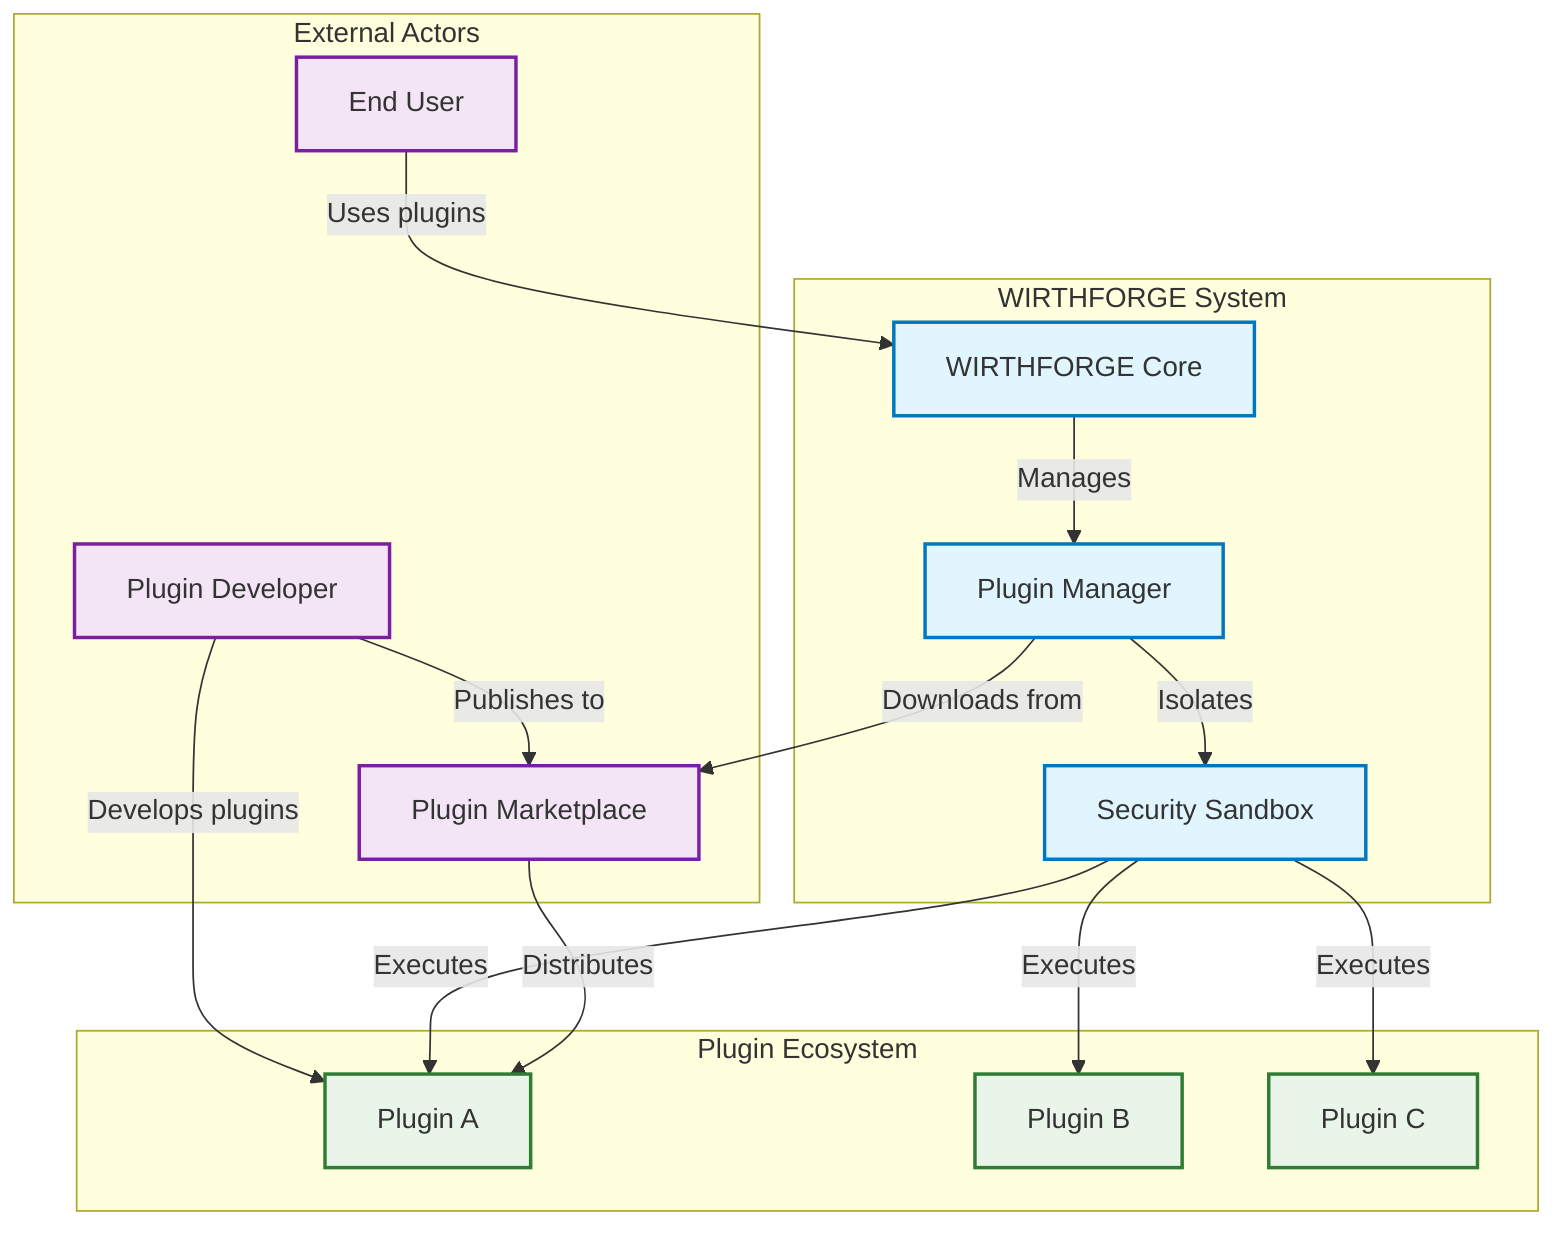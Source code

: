 graph TB
    subgraph "WIRTHFORGE System"
        CORE[WIRTHFORGE Core]
        PLUGIN_MGR[Plugin Manager]
        SANDBOX[Security Sandbox]
    end
    
    subgraph "External Actors"
        DEV[Plugin Developer]
        USER[End User]
        MARKETPLACE[Plugin Marketplace]
    end
    
    subgraph "Plugin Ecosystem"
        PLUGIN_A[Plugin A]
        PLUGIN_B[Plugin B]
        PLUGIN_C[Plugin C]
    end
    
    %% User interactions
    USER -->|Uses plugins| CORE
    DEV -->|Develops plugins| PLUGIN_A
    DEV -->|Publishes to| MARKETPLACE
    
    %% System interactions
    CORE -->|Manages| PLUGIN_MGR
    PLUGIN_MGR -->|Isolates| SANDBOX
    SANDBOX -->|Executes| PLUGIN_A
    SANDBOX -->|Executes| PLUGIN_B
    SANDBOX -->|Executes| PLUGIN_C
    
    %% Marketplace interactions
    PLUGIN_MGR -->|Downloads from| MARKETPLACE
    MARKETPLACE -->|Distributes| PLUGIN_A
    
    classDef system fill:#e1f5fe,stroke:#0277bd,stroke-width:2px
    classDef external fill:#f3e5f5,stroke:#7b1fa2,stroke-width:2px
    classDef plugin fill:#e8f5e8,stroke:#2e7d32,stroke-width:2px
    
    class CORE,PLUGIN_MGR,SANDBOX system
    class DEV,USER,MARKETPLACE external
    class PLUGIN_A,PLUGIN_B,PLUGIN_C plugin
